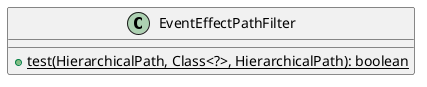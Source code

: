 @startuml

    class EventEffectPathFilter [[EventEffectPathFilter.html]] {
        {static} +test(HierarchicalPath, Class<?>, HierarchicalPath): boolean
    }

@enduml
